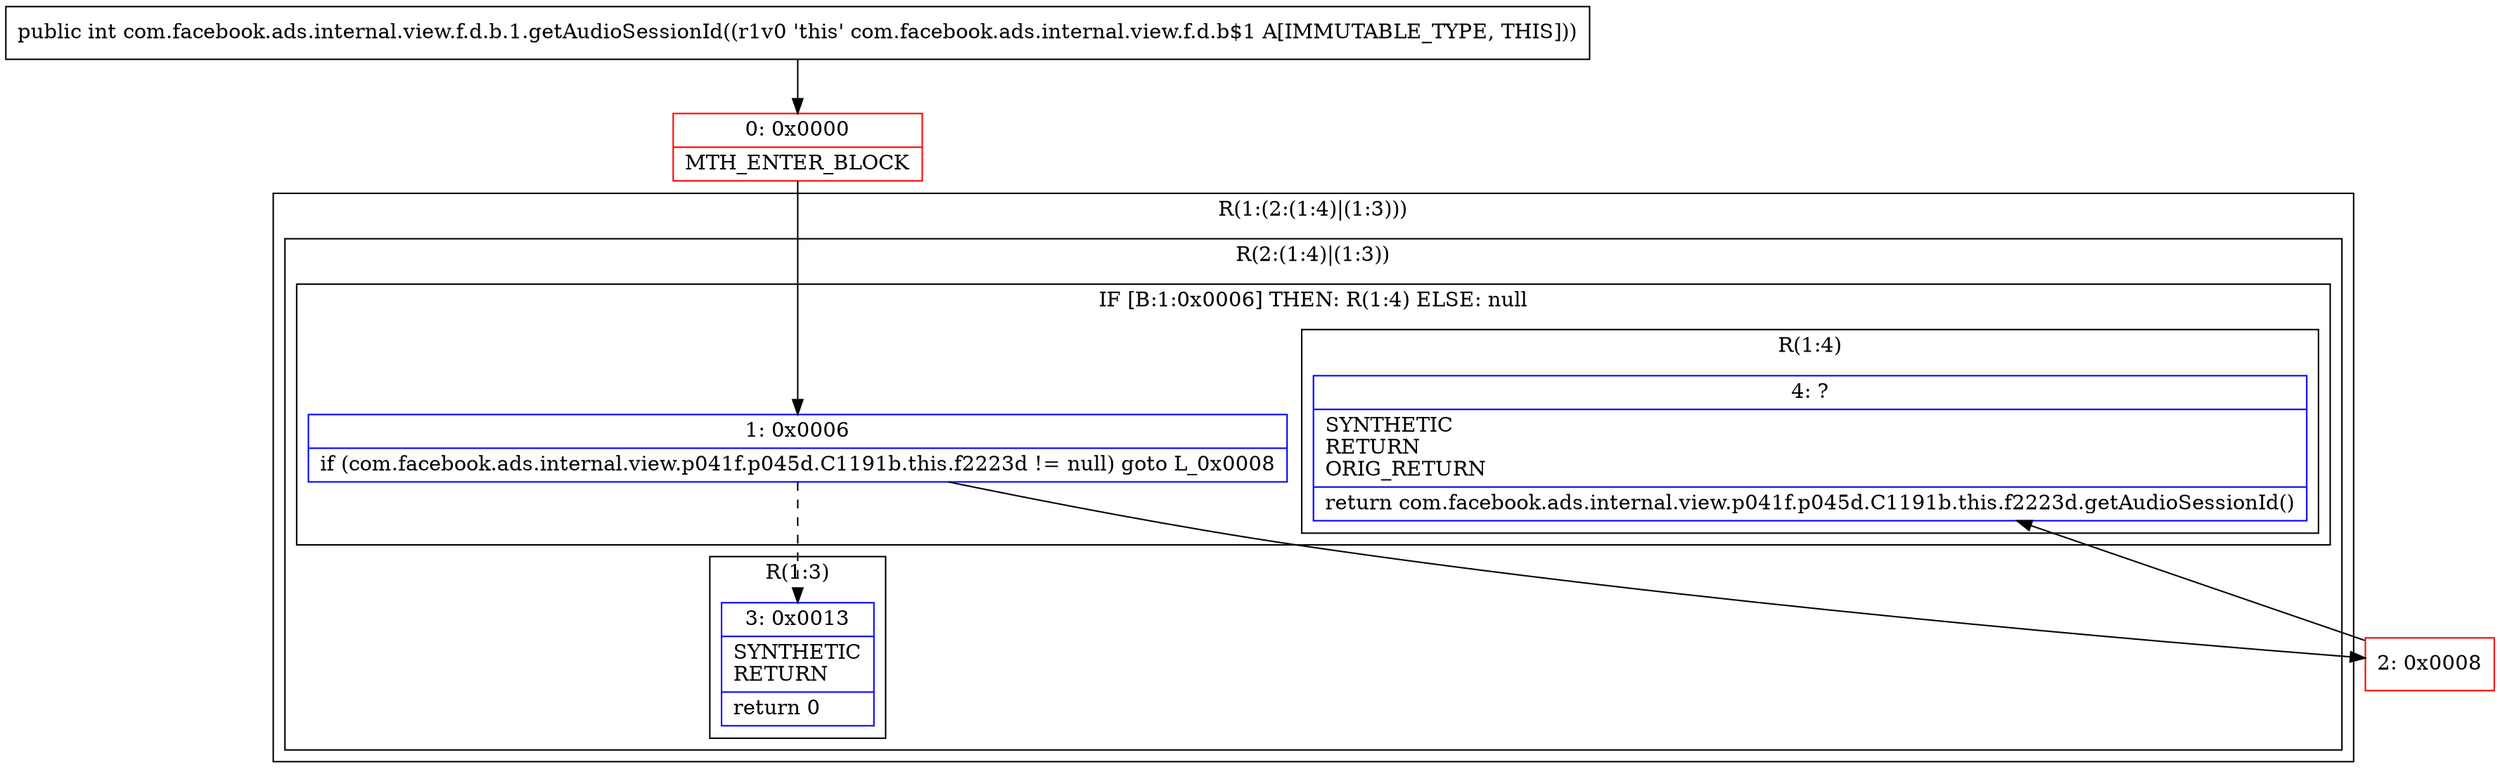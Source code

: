 digraph "CFG forcom.facebook.ads.internal.view.f.d.b.1.getAudioSessionId()I" {
subgraph cluster_Region_57951925 {
label = "R(1:(2:(1:4)|(1:3)))";
node [shape=record,color=blue];
subgraph cluster_Region_92557192 {
label = "R(2:(1:4)|(1:3))";
node [shape=record,color=blue];
subgraph cluster_IfRegion_1980441829 {
label = "IF [B:1:0x0006] THEN: R(1:4) ELSE: null";
node [shape=record,color=blue];
Node_1 [shape=record,label="{1\:\ 0x0006|if (com.facebook.ads.internal.view.p041f.p045d.C1191b.this.f2223d != null) goto L_0x0008\l}"];
subgraph cluster_Region_1197712724 {
label = "R(1:4)";
node [shape=record,color=blue];
Node_4 [shape=record,label="{4\:\ ?|SYNTHETIC\lRETURN\lORIG_RETURN\l|return com.facebook.ads.internal.view.p041f.p045d.C1191b.this.f2223d.getAudioSessionId()\l}"];
}
}
subgraph cluster_Region_1719861987 {
label = "R(1:3)";
node [shape=record,color=blue];
Node_3 [shape=record,label="{3\:\ 0x0013|SYNTHETIC\lRETURN\l|return 0\l}"];
}
}
}
Node_0 [shape=record,color=red,label="{0\:\ 0x0000|MTH_ENTER_BLOCK\l}"];
Node_2 [shape=record,color=red,label="{2\:\ 0x0008}"];
MethodNode[shape=record,label="{public int com.facebook.ads.internal.view.f.d.b.1.getAudioSessionId((r1v0 'this' com.facebook.ads.internal.view.f.d.b$1 A[IMMUTABLE_TYPE, THIS])) }"];
MethodNode -> Node_0;
Node_1 -> Node_2;
Node_1 -> Node_3[style=dashed];
Node_0 -> Node_1;
Node_2 -> Node_4;
}

